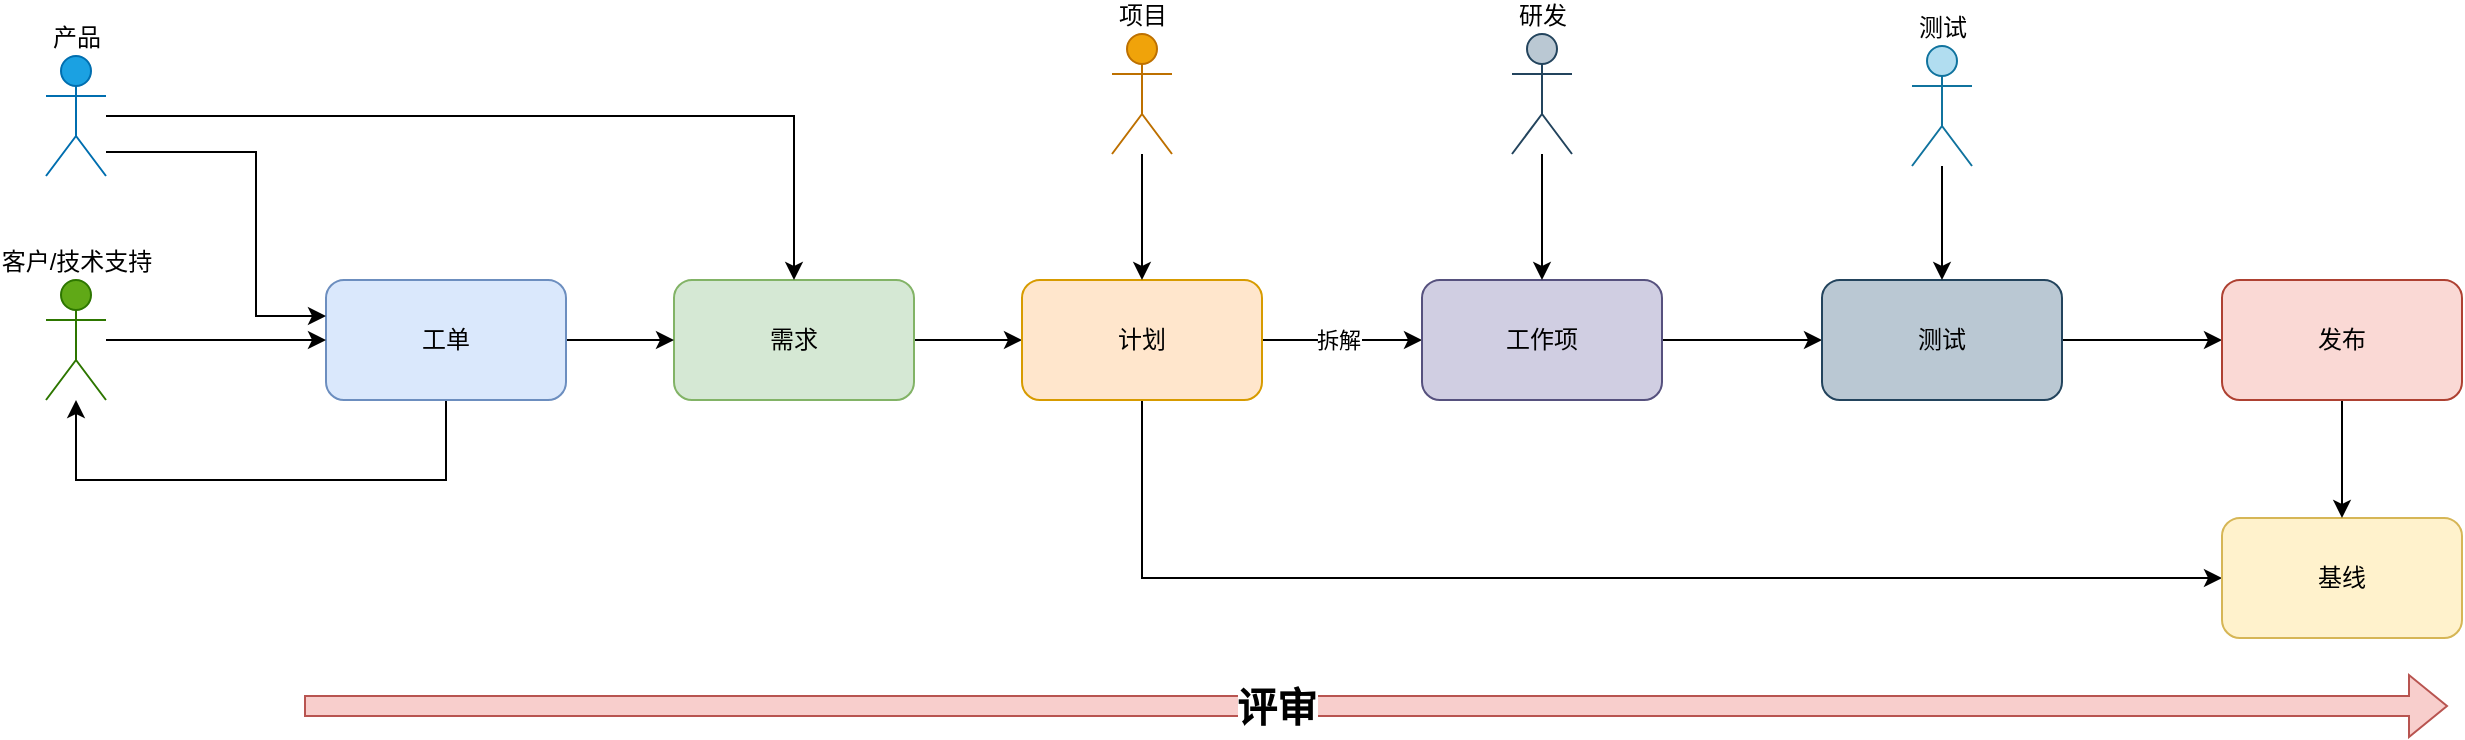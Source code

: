<mxfile version="22.1.2" type="device">
  <diagram name="第 1 页" id="2eZtoxfymG-URuHRlI57">
    <mxGraphModel dx="1888" dy="1064" grid="0" gridSize="10" guides="1" tooltips="1" connect="1" arrows="1" fold="1" page="0" pageScale="1" pageWidth="827" pageHeight="1169" math="0" shadow="0">
      <root>
        <mxCell id="0" />
        <mxCell id="1" parent="0" />
        <mxCell id="0LN4HkRfIZQRdqv7bYkw-5" value="" style="edgeStyle=orthogonalEdgeStyle;rounded=0;orthogonalLoop=1;jettySize=auto;html=1;" parent="1" source="0LN4HkRfIZQRdqv7bYkw-1" target="0LN4HkRfIZQRdqv7bYkw-2" edge="1">
          <mxGeometry relative="1" as="geometry" />
        </mxCell>
        <mxCell id="0LN4HkRfIZQRdqv7bYkw-1" value="需求" style="rounded=1;whiteSpace=wrap;html=1;fillColor=#d5e8d4;strokeColor=#82b366;" parent="1" vertex="1">
          <mxGeometry x="26" y="272" width="120" height="60" as="geometry" />
        </mxCell>
        <mxCell id="TCPbzHH-cpWdyVpnec0z-8" value="" style="edgeStyle=orthogonalEdgeStyle;rounded=0;orthogonalLoop=1;jettySize=auto;html=1;" edge="1" parent="1" source="0LN4HkRfIZQRdqv7bYkw-2" target="TCPbzHH-cpWdyVpnec0z-7">
          <mxGeometry relative="1" as="geometry" />
        </mxCell>
        <mxCell id="TCPbzHH-cpWdyVpnec0z-9" value="拆解" style="edgeLabel;html=1;align=center;verticalAlign=middle;resizable=0;points=[];" vertex="1" connectable="0" parent="TCPbzHH-cpWdyVpnec0z-8">
          <mxGeometry x="-0.047" relative="1" as="geometry">
            <mxPoint as="offset" />
          </mxGeometry>
        </mxCell>
        <mxCell id="TCPbzHH-cpWdyVpnec0z-21" style="edgeStyle=orthogonalEdgeStyle;rounded=0;orthogonalLoop=1;jettySize=auto;html=1;entryX=0;entryY=0.5;entryDx=0;entryDy=0;" edge="1" parent="1" source="0LN4HkRfIZQRdqv7bYkw-2" target="0LN4HkRfIZQRdqv7bYkw-7">
          <mxGeometry relative="1" as="geometry">
            <Array as="points">
              <mxPoint x="260" y="421" />
            </Array>
          </mxGeometry>
        </mxCell>
        <mxCell id="0LN4HkRfIZQRdqv7bYkw-2" value="计划" style="rounded=1;whiteSpace=wrap;html=1;fillColor=#ffe6cc;strokeColor=#d79b00;" parent="1" vertex="1">
          <mxGeometry x="200" y="272" width="120" height="60" as="geometry" />
        </mxCell>
        <mxCell id="0LN4HkRfIZQRdqv7bYkw-11" style="edgeStyle=orthogonalEdgeStyle;rounded=0;orthogonalLoop=1;jettySize=auto;html=1;" parent="1" source="0LN4HkRfIZQRdqv7bYkw-3" target="0LN4HkRfIZQRdqv7bYkw-1" edge="1">
          <mxGeometry relative="1" as="geometry" />
        </mxCell>
        <mxCell id="TCPbzHH-cpWdyVpnec0z-3" style="edgeStyle=orthogonalEdgeStyle;rounded=0;orthogonalLoop=1;jettySize=auto;html=1;" edge="1" parent="1" source="0LN4HkRfIZQRdqv7bYkw-3" target="0LN4HkRfIZQRdqv7bYkw-14">
          <mxGeometry relative="1" as="geometry">
            <mxPoint x="-279" y="341" as="targetPoint" />
            <Array as="points">
              <mxPoint x="-88" y="372" />
              <mxPoint x="-273" y="372" />
            </Array>
          </mxGeometry>
        </mxCell>
        <mxCell id="0LN4HkRfIZQRdqv7bYkw-3" value="工单" style="rounded=1;whiteSpace=wrap;html=1;fillColor=#dae8fc;strokeColor=#6c8ebf;" parent="1" vertex="1">
          <mxGeometry x="-148" y="272" width="120" height="60" as="geometry" />
        </mxCell>
        <mxCell id="0LN4HkRfIZQRdqv7bYkw-7" value="基线" style="rounded=1;whiteSpace=wrap;html=1;fillColor=#fff2cc;strokeColor=#d6b656;" parent="1" vertex="1">
          <mxGeometry x="800" y="391" width="120" height="60" as="geometry" />
        </mxCell>
        <mxCell id="0LN4HkRfIZQRdqv7bYkw-9" value="" style="shape=flexArrow;endArrow=classic;html=1;rounded=0;fillColor=#f8cecc;strokeColor=#b85450;fontSize=23;fontStyle=1" parent="1" edge="1">
          <mxGeometry width="50" height="50" relative="1" as="geometry">
            <mxPoint x="-159" y="485" as="sourcePoint" />
            <mxPoint x="913" y="485" as="targetPoint" />
          </mxGeometry>
        </mxCell>
        <mxCell id="0LN4HkRfIZQRdqv7bYkw-10" value="评审" style="edgeLabel;html=1;align=center;verticalAlign=middle;resizable=0;points=[];fontStyle=1;fontSize=20;" parent="0LN4HkRfIZQRdqv7bYkw-9" vertex="1" connectable="0">
          <mxGeometry x="-0.094" y="-5" relative="1" as="geometry">
            <mxPoint y="-5" as="offset" />
          </mxGeometry>
        </mxCell>
        <mxCell id="0LN4HkRfIZQRdqv7bYkw-15" style="edgeStyle=orthogonalEdgeStyle;rounded=0;orthogonalLoop=1;jettySize=auto;html=1;" parent="1" source="0LN4HkRfIZQRdqv7bYkw-14" target="0LN4HkRfIZQRdqv7bYkw-3" edge="1">
          <mxGeometry relative="1" as="geometry" />
        </mxCell>
        <mxCell id="0LN4HkRfIZQRdqv7bYkw-14" value="客户/技术支持" style="shape=umlActor;verticalLabelPosition=top;verticalAlign=bottom;html=1;outlineConnect=0;fillColor=#60a917;fontColor=#000000;strokeColor=#2D7600;labelPosition=center;align=center;" parent="1" vertex="1">
          <mxGeometry x="-288" y="272" width="30" height="60" as="geometry" />
        </mxCell>
        <mxCell id="0LN4HkRfIZQRdqv7bYkw-21" style="edgeStyle=orthogonalEdgeStyle;rounded=0;orthogonalLoop=1;jettySize=auto;html=1;" parent="1" source="0LN4HkRfIZQRdqv7bYkw-16" target="0LN4HkRfIZQRdqv7bYkw-3" edge="1">
          <mxGeometry relative="1" as="geometry">
            <Array as="points">
              <mxPoint x="-183" y="208" />
              <mxPoint x="-183" y="290" />
            </Array>
          </mxGeometry>
        </mxCell>
        <mxCell id="0LN4HkRfIZQRdqv7bYkw-22" style="edgeStyle=orthogonalEdgeStyle;rounded=0;orthogonalLoop=1;jettySize=auto;html=1;" parent="1" source="0LN4HkRfIZQRdqv7bYkw-16" target="0LN4HkRfIZQRdqv7bYkw-1" edge="1">
          <mxGeometry relative="1" as="geometry" />
        </mxCell>
        <mxCell id="0LN4HkRfIZQRdqv7bYkw-16" value="产品" style="shape=umlActor;verticalLabelPosition=top;verticalAlign=bottom;html=1;outlineConnect=0;fillColor=#1ba1e2;fontColor=default;strokeColor=#006EAF;labelPosition=center;align=center;" parent="1" vertex="1">
          <mxGeometry x="-288" y="160" width="30" height="60" as="geometry" />
        </mxCell>
        <mxCell id="TCPbzHH-cpWdyVpnec0z-6" value="" style="edgeStyle=orthogonalEdgeStyle;rounded=0;orthogonalLoop=1;jettySize=auto;html=1;" edge="1" parent="1" source="TCPbzHH-cpWdyVpnec0z-4" target="0LN4HkRfIZQRdqv7bYkw-2">
          <mxGeometry relative="1" as="geometry" />
        </mxCell>
        <mxCell id="TCPbzHH-cpWdyVpnec0z-4" value="项目" style="shape=umlActor;verticalLabelPosition=top;verticalAlign=bottom;html=1;outlineConnect=0;fillColor=#f0a30a;fontColor=#000000;strokeColor=#BD7000;labelPosition=center;align=center;" vertex="1" parent="1">
          <mxGeometry x="245" y="149" width="30" height="60" as="geometry" />
        </mxCell>
        <mxCell id="TCPbzHH-cpWdyVpnec0z-11" value="" style="edgeStyle=orthogonalEdgeStyle;rounded=0;orthogonalLoop=1;jettySize=auto;html=1;" edge="1" parent="1" source="TCPbzHH-cpWdyVpnec0z-7" target="TCPbzHH-cpWdyVpnec0z-10">
          <mxGeometry relative="1" as="geometry" />
        </mxCell>
        <mxCell id="TCPbzHH-cpWdyVpnec0z-7" value="工作项" style="rounded=1;whiteSpace=wrap;html=1;fillColor=#d0cee2;strokeColor=#56517e;" vertex="1" parent="1">
          <mxGeometry x="400" y="272" width="120" height="60" as="geometry" />
        </mxCell>
        <mxCell id="TCPbzHH-cpWdyVpnec0z-13" value="" style="edgeStyle=orthogonalEdgeStyle;rounded=0;orthogonalLoop=1;jettySize=auto;html=1;" edge="1" parent="1" source="TCPbzHH-cpWdyVpnec0z-10" target="TCPbzHH-cpWdyVpnec0z-12">
          <mxGeometry relative="1" as="geometry" />
        </mxCell>
        <mxCell id="TCPbzHH-cpWdyVpnec0z-10" value="测试" style="rounded=1;whiteSpace=wrap;html=1;fillColor=#bac8d3;strokeColor=#23445d;" vertex="1" parent="1">
          <mxGeometry x="600" y="272" width="120" height="60" as="geometry" />
        </mxCell>
        <mxCell id="TCPbzHH-cpWdyVpnec0z-20" value="" style="edgeStyle=orthogonalEdgeStyle;rounded=0;orthogonalLoop=1;jettySize=auto;html=1;" edge="1" parent="1" source="TCPbzHH-cpWdyVpnec0z-12" target="0LN4HkRfIZQRdqv7bYkw-7">
          <mxGeometry relative="1" as="geometry" />
        </mxCell>
        <mxCell id="TCPbzHH-cpWdyVpnec0z-12" value="发布" style="rounded=1;whiteSpace=wrap;html=1;fillColor=#fad9d5;strokeColor=#ae4132;" vertex="1" parent="1">
          <mxGeometry x="800" y="272" width="120" height="60" as="geometry" />
        </mxCell>
        <mxCell id="TCPbzHH-cpWdyVpnec0z-15" value="" style="edgeStyle=orthogonalEdgeStyle;rounded=0;orthogonalLoop=1;jettySize=auto;html=1;" edge="1" parent="1" source="TCPbzHH-cpWdyVpnec0z-14" target="TCPbzHH-cpWdyVpnec0z-7">
          <mxGeometry relative="1" as="geometry" />
        </mxCell>
        <mxCell id="TCPbzHH-cpWdyVpnec0z-14" value="研发" style="shape=umlActor;verticalLabelPosition=top;verticalAlign=bottom;html=1;outlineConnect=0;fillColor=#bac8d3;strokeColor=#23445d;labelPosition=center;align=center;" vertex="1" parent="1">
          <mxGeometry x="445" y="149" width="30" height="60" as="geometry" />
        </mxCell>
        <mxCell id="TCPbzHH-cpWdyVpnec0z-17" value="" style="edgeStyle=orthogonalEdgeStyle;rounded=0;orthogonalLoop=1;jettySize=auto;html=1;" edge="1" parent="1" source="TCPbzHH-cpWdyVpnec0z-16" target="TCPbzHH-cpWdyVpnec0z-10">
          <mxGeometry relative="1" as="geometry" />
        </mxCell>
        <mxCell id="TCPbzHH-cpWdyVpnec0z-16" value="测试" style="shape=umlActor;verticalLabelPosition=top;verticalAlign=bottom;html=1;outlineConnect=0;fillColor=#b1ddf0;strokeColor=#10739e;labelPosition=center;align=center;" vertex="1" parent="1">
          <mxGeometry x="645" y="155" width="30" height="60" as="geometry" />
        </mxCell>
      </root>
    </mxGraphModel>
  </diagram>
</mxfile>
